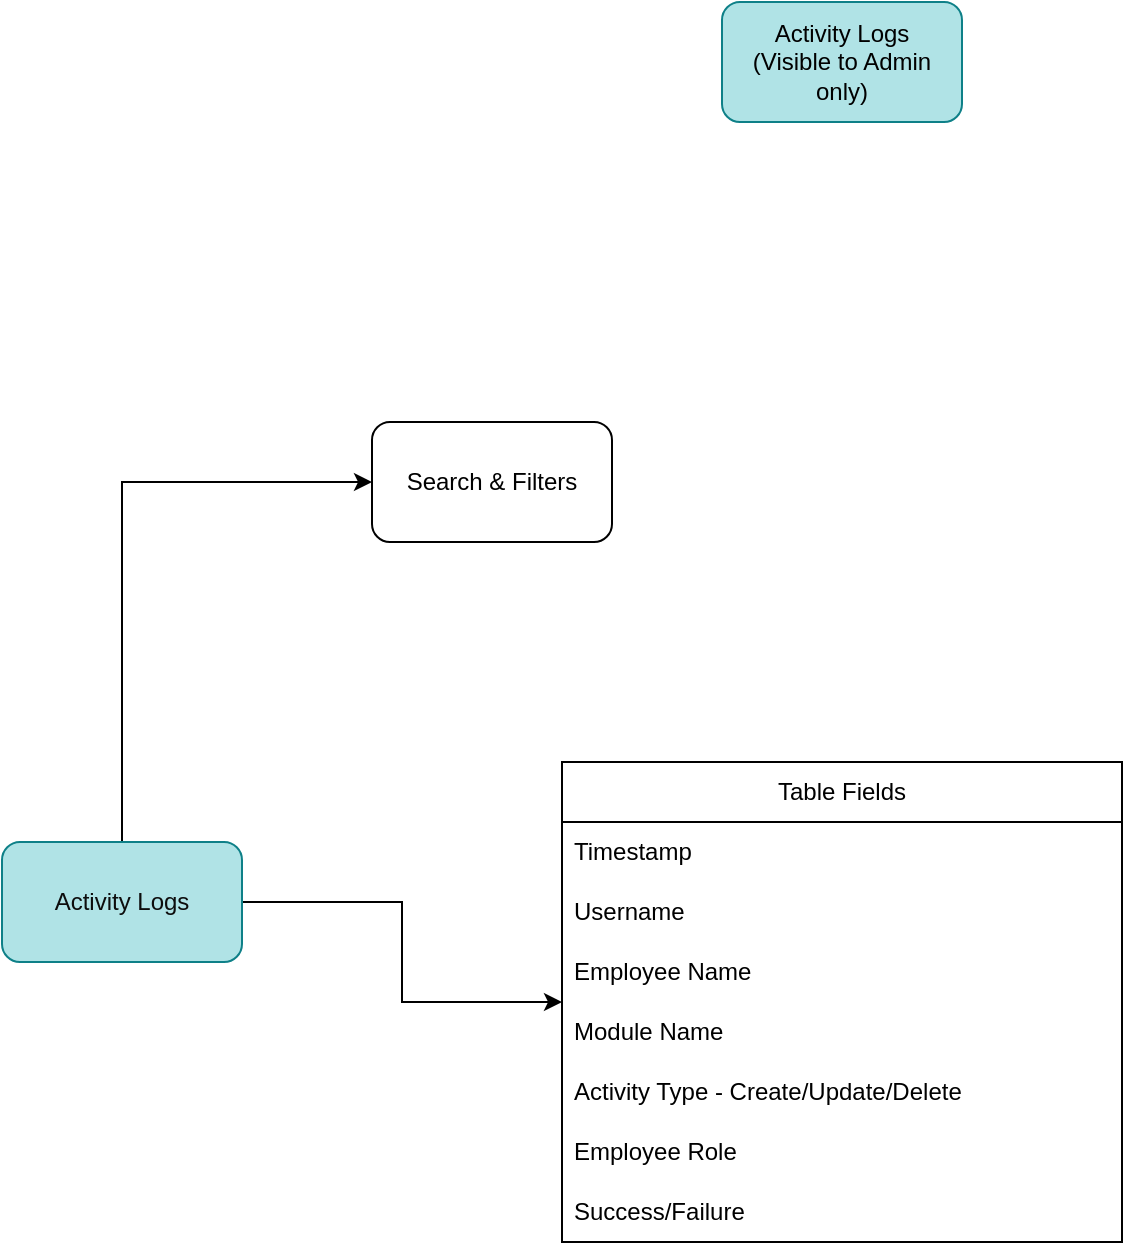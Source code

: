 <mxfile>
    <diagram name="Page-1" id="e995MOHbL0IESGSoAM8X">
        <mxGraphModel dx="771" dy="448" grid="1" gridSize="10" guides="1" tooltips="1" connect="1" arrows="1" fold="1" page="1" pageScale="1" pageWidth="850" pageHeight="1100" math="0" shadow="0">
            <root>
                <mxCell id="0"/>
                <mxCell id="1" parent="0"/>
                <mxCell id="gHsuMaxAopMQ4zX2Gc7s-25" style="edgeStyle=orthogonalEdgeStyle;rounded=0;orthogonalLoop=1;jettySize=auto;html=1;entryX=0;entryY=0.5;entryDx=0;entryDy=0;" parent="1" target="gHsuMaxAopMQ4zX2Gc7s-27" edge="1">
                    <mxGeometry relative="1" as="geometry">
                        <Array as="points">
                            <mxPoint x="80" y="260"/>
                        </Array>
                        <mxPoint x="80" y="440" as="sourcePoint"/>
                    </mxGeometry>
                </mxCell>
                <mxCell id="gHsuMaxAopMQ4zX2Gc7s-27" value="Search &amp;amp; Filters" style="rounded=1;whiteSpace=wrap;html=1;" parent="1" vertex="1">
                    <mxGeometry x="205" y="230" width="120" height="60" as="geometry"/>
                </mxCell>
                <mxCell id="ua_1dxfY7aL44-bu9Okl-47" style="edgeStyle=orthogonalEdgeStyle;rounded=0;orthogonalLoop=1;jettySize=auto;html=1;" parent="1" source="gHsuMaxAopMQ4zX2Gc7s-32" target="ua_1dxfY7aL44-bu9Okl-21" edge="1">
                    <mxGeometry relative="1" as="geometry"/>
                </mxCell>
                <mxCell id="gHsuMaxAopMQ4zX2Gc7s-32" value="Activity Logs" style="rounded=1;whiteSpace=wrap;html=1;fillColor=#b0e3e6;strokeColor=#0e8088;fontColor=#0d0d0d;" parent="1" vertex="1">
                    <mxGeometry x="20" y="440" width="120" height="60" as="geometry"/>
                </mxCell>
                <mxCell id="ua_1dxfY7aL44-bu9Okl-21" value="Table Fields" style="swimlane;fontStyle=0;childLayout=stackLayout;horizontal=1;startSize=30;horizontalStack=0;resizeParent=1;resizeParentMax=0;resizeLast=0;collapsible=1;marginBottom=0;whiteSpace=wrap;html=1;" parent="1" vertex="1">
                    <mxGeometry x="300" y="400" width="280" height="240" as="geometry"/>
                </mxCell>
                <mxCell id="ua_1dxfY7aL44-bu9Okl-22" value="Timestamp" style="text;strokeColor=none;fillColor=none;align=left;verticalAlign=middle;spacingLeft=4;spacingRight=4;overflow=hidden;points=[[0,0.5],[1,0.5]];portConstraint=eastwest;rotatable=0;whiteSpace=wrap;html=1;" parent="ua_1dxfY7aL44-bu9Okl-21" vertex="1">
                    <mxGeometry y="30" width="280" height="30" as="geometry"/>
                </mxCell>
                <mxCell id="ua_1dxfY7aL44-bu9Okl-23" value="Username" style="text;strokeColor=none;fillColor=none;align=left;verticalAlign=middle;spacingLeft=4;spacingRight=4;overflow=hidden;points=[[0,0.5],[1,0.5]];portConstraint=eastwest;rotatable=0;whiteSpace=wrap;html=1;" parent="ua_1dxfY7aL44-bu9Okl-21" vertex="1">
                    <mxGeometry y="60" width="280" height="30" as="geometry"/>
                </mxCell>
                <mxCell id="ua_1dxfY7aL44-bu9Okl-24" value="Employee Name" style="text;strokeColor=none;fillColor=none;align=left;verticalAlign=middle;spacingLeft=4;spacingRight=4;overflow=hidden;points=[[0,0.5],[1,0.5]];portConstraint=eastwest;rotatable=0;whiteSpace=wrap;html=1;" parent="ua_1dxfY7aL44-bu9Okl-21" vertex="1">
                    <mxGeometry y="90" width="280" height="30" as="geometry"/>
                </mxCell>
                <mxCell id="ua_1dxfY7aL44-bu9Okl-25" value="Module Name" style="text;strokeColor=none;fillColor=none;align=left;verticalAlign=middle;spacingLeft=4;spacingRight=4;overflow=hidden;points=[[0,0.5],[1,0.5]];portConstraint=eastwest;rotatable=0;whiteSpace=wrap;html=1;" parent="ua_1dxfY7aL44-bu9Okl-21" vertex="1">
                    <mxGeometry y="120" width="280" height="30" as="geometry"/>
                </mxCell>
                <mxCell id="ua_1dxfY7aL44-bu9Okl-26" value="Activity Type - Create/Update/Delete" style="text;strokeColor=none;fillColor=none;align=left;verticalAlign=middle;spacingLeft=4;spacingRight=4;overflow=hidden;points=[[0,0.5],[1,0.5]];portConstraint=eastwest;rotatable=0;whiteSpace=wrap;html=1;" parent="ua_1dxfY7aL44-bu9Okl-21" vertex="1">
                    <mxGeometry y="150" width="280" height="30" as="geometry"/>
                </mxCell>
                <mxCell id="ua_1dxfY7aL44-bu9Okl-28" value="Employee Role" style="text;strokeColor=none;fillColor=none;align=left;verticalAlign=middle;spacingLeft=4;spacingRight=4;overflow=hidden;points=[[0,0.5],[1,0.5]];portConstraint=eastwest;rotatable=0;whiteSpace=wrap;html=1;" parent="ua_1dxfY7aL44-bu9Okl-21" vertex="1">
                    <mxGeometry y="180" width="280" height="30" as="geometry"/>
                </mxCell>
                <mxCell id="ua_1dxfY7aL44-bu9Okl-29" value="Success/Failure" style="text;strokeColor=none;fillColor=none;align=left;verticalAlign=middle;spacingLeft=4;spacingRight=4;overflow=hidden;points=[[0,0.5],[1,0.5]];portConstraint=eastwest;rotatable=0;whiteSpace=wrap;html=1;" parent="ua_1dxfY7aL44-bu9Okl-21" vertex="1">
                    <mxGeometry y="210" width="280" height="30" as="geometry"/>
                </mxCell>
                <mxCell id="eTronTmefSK7XxxcnRYA-1" value="Activity Logs&lt;br&gt;(Visible to Admin only)" style="rounded=1;whiteSpace=wrap;html=1;fillColor=#b0e3e6;strokeColor=#0e8088;fontColor=#000000;" parent="1" vertex="1">
                    <mxGeometry x="380" y="20" width="120" height="60" as="geometry"/>
                </mxCell>
            </root>
        </mxGraphModel>
    </diagram>
</mxfile>